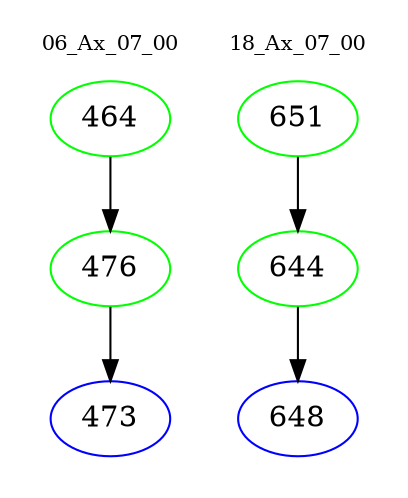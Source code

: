 digraph{
subgraph cluster_0 {
color = white
label = "06_Ax_07_00";
fontsize=10;
T0_464 [label="464", color="green"]
T0_464 -> T0_476 [color="black"]
T0_476 [label="476", color="green"]
T0_476 -> T0_473 [color="black"]
T0_473 [label="473", color="blue"]
}
subgraph cluster_1 {
color = white
label = "18_Ax_07_00";
fontsize=10;
T1_651 [label="651", color="green"]
T1_651 -> T1_644 [color="black"]
T1_644 [label="644", color="green"]
T1_644 -> T1_648 [color="black"]
T1_648 [label="648", color="blue"]
}
}
